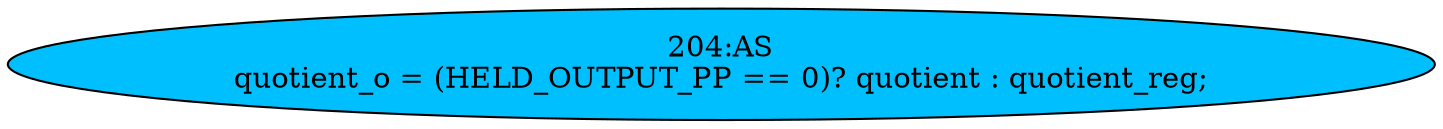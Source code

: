 strict digraph "" {
	node [label="\N"];
	"204:AS"	 [ast="<pyverilog.vparser.ast.Assign object at 0x7f0588d45cd0>",
		def_var="['quotient_o']",
		fillcolor=deepskyblue,
		label="204:AS
quotient_o = (HELD_OUTPUT_PP == 0)? quotient : quotient_reg;",
		statements="[]",
		style=filled,
		typ=Assign,
		use_var="['quotient', 'quotient_reg']"];
}
